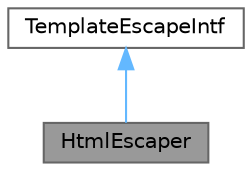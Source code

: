 digraph "HtmlEscaper"
{
 // INTERACTIVE_SVG=YES
 // LATEX_PDF_SIZE
  bgcolor="transparent";
  edge [fontname=Helvetica,fontsize=10,labelfontname=Helvetica,labelfontsize=10];
  node [fontname=Helvetica,fontsize=10,shape=box,height=0.2,width=0.4];
  Node1 [label="HtmlEscaper",height=0.2,width=0.4,color="gray40", fillcolor="grey60", style="filled", fontcolor="black",tooltip=" "];
  Node2 -> Node1 [dir="back",color="steelblue1",style="solid",tooltip=" "];
  Node2 [label="TemplateEscapeIntf",height=0.2,width=0.4,color="gray40", fillcolor="white", style="filled",URL="$d4/d9c/class_template_escape_intf.html",tooltip="Interface used to escape characters in a string."];
}
